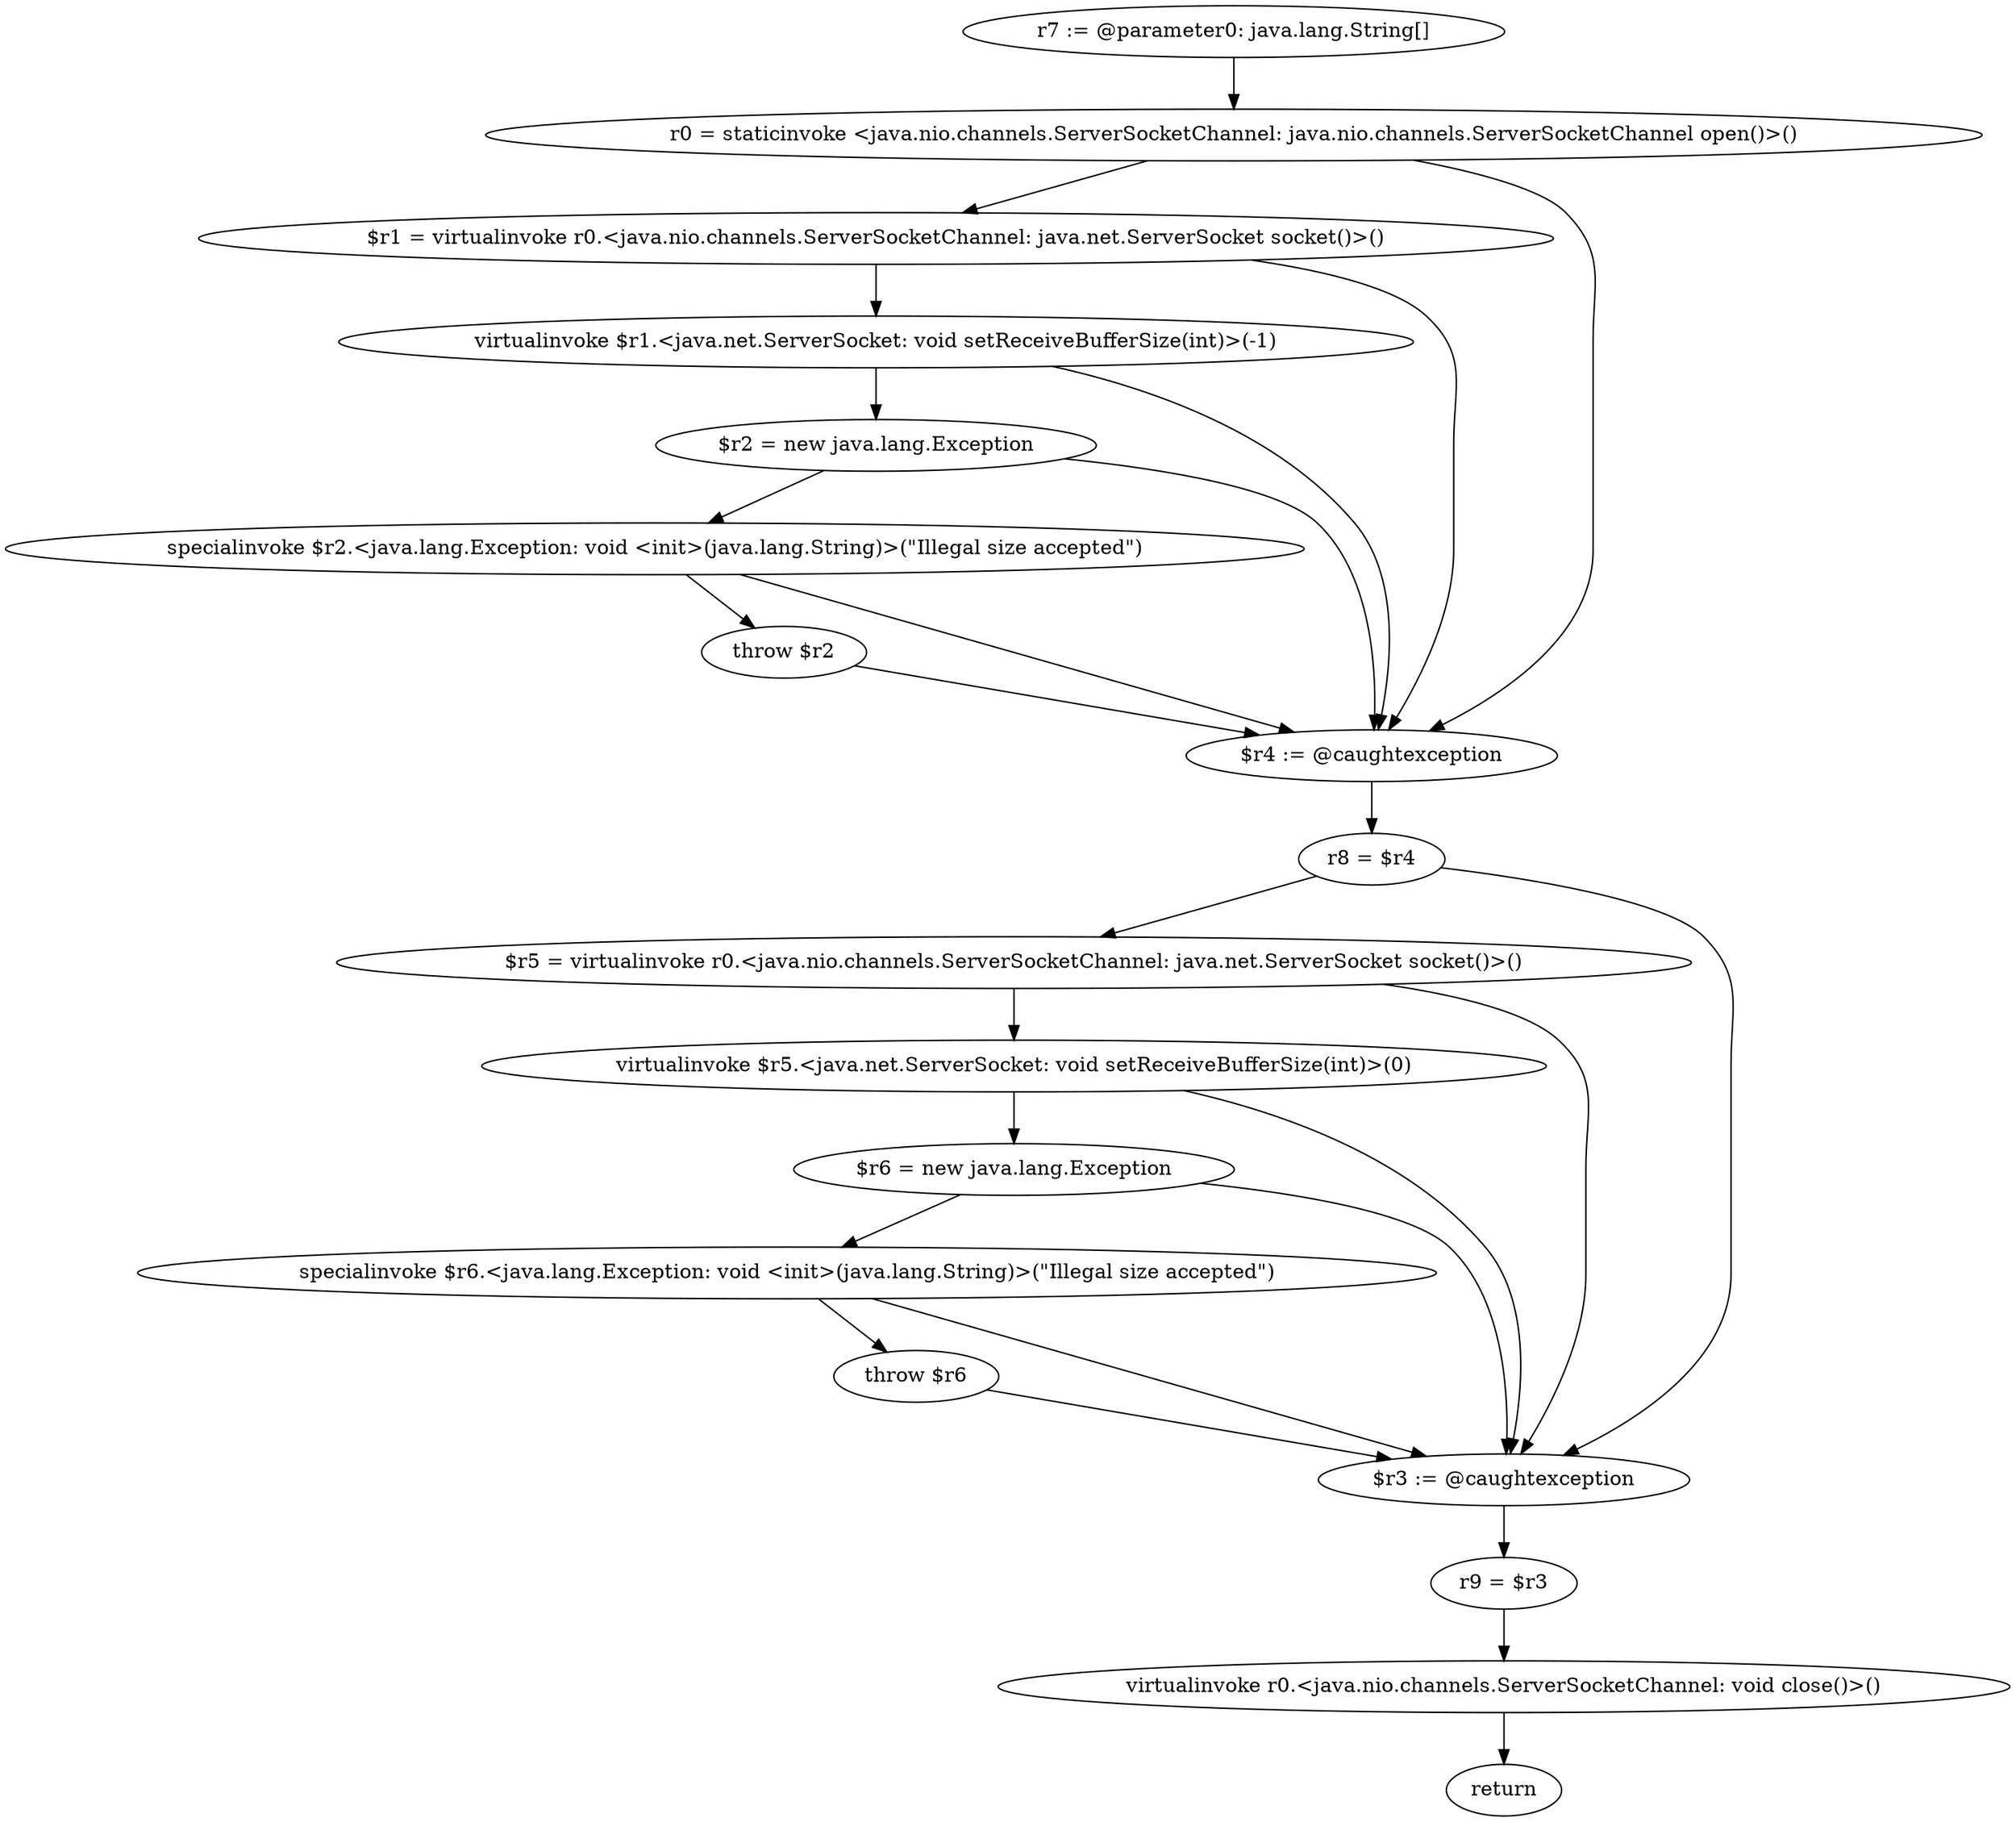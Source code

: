 digraph "unitGraph" {
    "r7 := @parameter0: java.lang.String[]"
    "r0 = staticinvoke <java.nio.channels.ServerSocketChannel: java.nio.channels.ServerSocketChannel open()>()"
    "$r1 = virtualinvoke r0.<java.nio.channels.ServerSocketChannel: java.net.ServerSocket socket()>()"
    "virtualinvoke $r1.<java.net.ServerSocket: void setReceiveBufferSize(int)>(-1)"
    "$r2 = new java.lang.Exception"
    "specialinvoke $r2.<java.lang.Exception: void <init>(java.lang.String)>(\"Illegal size accepted\")"
    "throw $r2"
    "$r4 := @caughtexception"
    "r8 = $r4"
    "$r5 = virtualinvoke r0.<java.nio.channels.ServerSocketChannel: java.net.ServerSocket socket()>()"
    "virtualinvoke $r5.<java.net.ServerSocket: void setReceiveBufferSize(int)>(0)"
    "$r6 = new java.lang.Exception"
    "specialinvoke $r6.<java.lang.Exception: void <init>(java.lang.String)>(\"Illegal size accepted\")"
    "throw $r6"
    "$r3 := @caughtexception"
    "r9 = $r3"
    "virtualinvoke r0.<java.nio.channels.ServerSocketChannel: void close()>()"
    "return"
    "r7 := @parameter0: java.lang.String[]"->"r0 = staticinvoke <java.nio.channels.ServerSocketChannel: java.nio.channels.ServerSocketChannel open()>()";
    "r0 = staticinvoke <java.nio.channels.ServerSocketChannel: java.nio.channels.ServerSocketChannel open()>()"->"$r1 = virtualinvoke r0.<java.nio.channels.ServerSocketChannel: java.net.ServerSocket socket()>()";
    "r0 = staticinvoke <java.nio.channels.ServerSocketChannel: java.nio.channels.ServerSocketChannel open()>()"->"$r4 := @caughtexception";
    "$r1 = virtualinvoke r0.<java.nio.channels.ServerSocketChannel: java.net.ServerSocket socket()>()"->"virtualinvoke $r1.<java.net.ServerSocket: void setReceiveBufferSize(int)>(-1)";
    "$r1 = virtualinvoke r0.<java.nio.channels.ServerSocketChannel: java.net.ServerSocket socket()>()"->"$r4 := @caughtexception";
    "virtualinvoke $r1.<java.net.ServerSocket: void setReceiveBufferSize(int)>(-1)"->"$r2 = new java.lang.Exception";
    "virtualinvoke $r1.<java.net.ServerSocket: void setReceiveBufferSize(int)>(-1)"->"$r4 := @caughtexception";
    "$r2 = new java.lang.Exception"->"specialinvoke $r2.<java.lang.Exception: void <init>(java.lang.String)>(\"Illegal size accepted\")";
    "$r2 = new java.lang.Exception"->"$r4 := @caughtexception";
    "specialinvoke $r2.<java.lang.Exception: void <init>(java.lang.String)>(\"Illegal size accepted\")"->"throw $r2";
    "specialinvoke $r2.<java.lang.Exception: void <init>(java.lang.String)>(\"Illegal size accepted\")"->"$r4 := @caughtexception";
    "throw $r2"->"$r4 := @caughtexception";
    "$r4 := @caughtexception"->"r8 = $r4";
    "r8 = $r4"->"$r5 = virtualinvoke r0.<java.nio.channels.ServerSocketChannel: java.net.ServerSocket socket()>()";
    "r8 = $r4"->"$r3 := @caughtexception";
    "$r5 = virtualinvoke r0.<java.nio.channels.ServerSocketChannel: java.net.ServerSocket socket()>()"->"virtualinvoke $r5.<java.net.ServerSocket: void setReceiveBufferSize(int)>(0)";
    "$r5 = virtualinvoke r0.<java.nio.channels.ServerSocketChannel: java.net.ServerSocket socket()>()"->"$r3 := @caughtexception";
    "virtualinvoke $r5.<java.net.ServerSocket: void setReceiveBufferSize(int)>(0)"->"$r6 = new java.lang.Exception";
    "virtualinvoke $r5.<java.net.ServerSocket: void setReceiveBufferSize(int)>(0)"->"$r3 := @caughtexception";
    "$r6 = new java.lang.Exception"->"specialinvoke $r6.<java.lang.Exception: void <init>(java.lang.String)>(\"Illegal size accepted\")";
    "$r6 = new java.lang.Exception"->"$r3 := @caughtexception";
    "specialinvoke $r6.<java.lang.Exception: void <init>(java.lang.String)>(\"Illegal size accepted\")"->"throw $r6";
    "specialinvoke $r6.<java.lang.Exception: void <init>(java.lang.String)>(\"Illegal size accepted\")"->"$r3 := @caughtexception";
    "throw $r6"->"$r3 := @caughtexception";
    "$r3 := @caughtexception"->"r9 = $r3";
    "r9 = $r3"->"virtualinvoke r0.<java.nio.channels.ServerSocketChannel: void close()>()";
    "virtualinvoke r0.<java.nio.channels.ServerSocketChannel: void close()>()"->"return";
}
